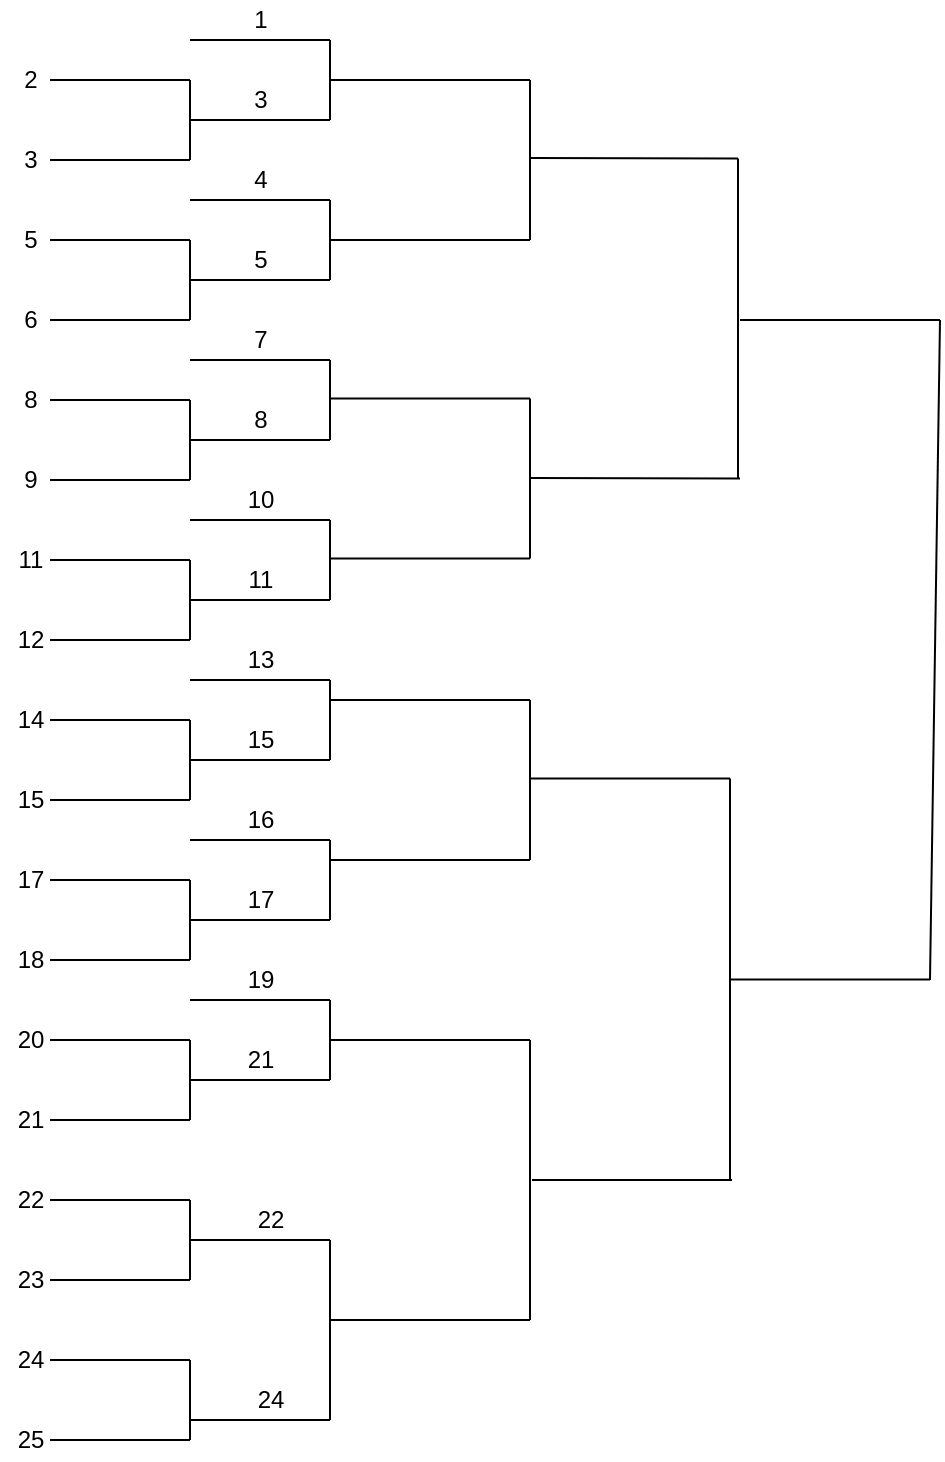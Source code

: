 <mxfile version="15.7.3" type="github">
  <diagram id="qMXiJ83cQPIuKYzHJRkM" name="Page-1">
    <mxGraphModel dx="1038" dy="571" grid="1" gridSize="10" guides="1" tooltips="1" connect="1" arrows="1" fold="1" page="1" pageScale="1" pageWidth="850" pageHeight="1100" math="0" shadow="0">
      <root>
        <mxCell id="0" />
        <mxCell id="1" parent="0" />
        <mxCell id="o3d-aCUjY7niCD8imx-C-1" value="" style="endArrow=none;html=1;rounded=0;" edge="1" parent="1">
          <mxGeometry width="50" height="50" relative="1" as="geometry">
            <mxPoint x="80" y="120" as="sourcePoint" />
            <mxPoint x="150" y="120" as="targetPoint" />
          </mxGeometry>
        </mxCell>
        <mxCell id="o3d-aCUjY7niCD8imx-C-3" value="" style="endArrow=none;html=1;rounded=0;" edge="1" parent="1">
          <mxGeometry width="50" height="50" relative="1" as="geometry">
            <mxPoint x="80" y="160" as="sourcePoint" />
            <mxPoint x="150" y="160" as="targetPoint" />
          </mxGeometry>
        </mxCell>
        <mxCell id="o3d-aCUjY7niCD8imx-C-4" value="" style="endArrow=none;html=1;rounded=0;" edge="1" parent="1">
          <mxGeometry width="50" height="50" relative="1" as="geometry">
            <mxPoint x="80" y="200" as="sourcePoint" />
            <mxPoint x="150" y="200" as="targetPoint" />
          </mxGeometry>
        </mxCell>
        <mxCell id="o3d-aCUjY7niCD8imx-C-5" value="" style="endArrow=none;html=1;rounded=0;" edge="1" parent="1">
          <mxGeometry width="50" height="50" relative="1" as="geometry">
            <mxPoint x="80" y="280" as="sourcePoint" />
            <mxPoint x="150" y="280" as="targetPoint" />
          </mxGeometry>
        </mxCell>
        <mxCell id="o3d-aCUjY7niCD8imx-C-6" value="" style="endArrow=none;html=1;rounded=0;" edge="1" parent="1">
          <mxGeometry width="50" height="50" relative="1" as="geometry">
            <mxPoint x="80" y="240" as="sourcePoint" />
            <mxPoint x="150" y="240" as="targetPoint" />
          </mxGeometry>
        </mxCell>
        <mxCell id="o3d-aCUjY7niCD8imx-C-7" value="" style="endArrow=none;html=1;rounded=0;" edge="1" parent="1">
          <mxGeometry width="50" height="50" relative="1" as="geometry">
            <mxPoint x="80" y="320" as="sourcePoint" />
            <mxPoint x="150" y="320" as="targetPoint" />
          </mxGeometry>
        </mxCell>
        <mxCell id="o3d-aCUjY7niCD8imx-C-8" value="" style="endArrow=none;html=1;rounded=0;" edge="1" parent="1">
          <mxGeometry width="50" height="50" relative="1" as="geometry">
            <mxPoint x="80" y="360" as="sourcePoint" />
            <mxPoint x="150" y="360" as="targetPoint" />
          </mxGeometry>
        </mxCell>
        <mxCell id="o3d-aCUjY7niCD8imx-C-10" value="" style="endArrow=none;html=1;rounded=0;" edge="1" parent="1">
          <mxGeometry width="50" height="50" relative="1" as="geometry">
            <mxPoint x="80" y="400" as="sourcePoint" />
            <mxPoint x="150" y="400" as="targetPoint" />
          </mxGeometry>
        </mxCell>
        <mxCell id="o3d-aCUjY7niCD8imx-C-11" value="" style="endArrow=none;html=1;rounded=0;" edge="1" parent="1">
          <mxGeometry width="50" height="50" relative="1" as="geometry">
            <mxPoint x="80" y="440" as="sourcePoint" />
            <mxPoint x="150" y="440" as="targetPoint" />
          </mxGeometry>
        </mxCell>
        <mxCell id="o3d-aCUjY7niCD8imx-C-12" value="" style="endArrow=none;html=1;rounded=0;" edge="1" parent="1">
          <mxGeometry width="50" height="50" relative="1" as="geometry">
            <mxPoint x="80" y="480" as="sourcePoint" />
            <mxPoint x="150" y="480" as="targetPoint" />
          </mxGeometry>
        </mxCell>
        <mxCell id="o3d-aCUjY7niCD8imx-C-13" value="" style="endArrow=none;html=1;rounded=0;" edge="1" parent="1">
          <mxGeometry width="50" height="50" relative="1" as="geometry">
            <mxPoint x="80" y="520" as="sourcePoint" />
            <mxPoint x="150" y="520" as="targetPoint" />
            <Array as="points" />
          </mxGeometry>
        </mxCell>
        <mxCell id="o3d-aCUjY7niCD8imx-C-14" value="" style="endArrow=none;html=1;rounded=0;" edge="1" parent="1">
          <mxGeometry width="50" height="50" relative="1" as="geometry">
            <mxPoint x="80" y="720" as="sourcePoint" />
            <mxPoint x="150" y="720" as="targetPoint" />
          </mxGeometry>
        </mxCell>
        <mxCell id="o3d-aCUjY7niCD8imx-C-15" value="" style="endArrow=none;html=1;rounded=0;" edge="1" parent="1">
          <mxGeometry width="50" height="50" relative="1" as="geometry">
            <mxPoint x="80" y="680" as="sourcePoint" />
            <mxPoint x="150" y="680" as="targetPoint" />
          </mxGeometry>
        </mxCell>
        <mxCell id="o3d-aCUjY7niCD8imx-C-16" value="" style="endArrow=none;html=1;rounded=0;" edge="1" parent="1">
          <mxGeometry width="50" height="50" relative="1" as="geometry">
            <mxPoint x="80" y="640" as="sourcePoint" />
            <mxPoint x="150" y="640" as="targetPoint" />
          </mxGeometry>
        </mxCell>
        <mxCell id="o3d-aCUjY7niCD8imx-C-17" value="" style="endArrow=none;html=1;rounded=0;" edge="1" parent="1">
          <mxGeometry width="50" height="50" relative="1" as="geometry">
            <mxPoint x="80" y="600" as="sourcePoint" />
            <mxPoint x="150" y="600" as="targetPoint" />
          </mxGeometry>
        </mxCell>
        <mxCell id="o3d-aCUjY7niCD8imx-C-18" value="" style="endArrow=none;html=1;rounded=0;" edge="1" parent="1">
          <mxGeometry width="50" height="50" relative="1" as="geometry">
            <mxPoint x="80" y="560" as="sourcePoint" />
            <mxPoint x="150" y="560" as="targetPoint" />
          </mxGeometry>
        </mxCell>
        <mxCell id="o3d-aCUjY7niCD8imx-C-20" value="" style="endArrow=none;html=1;rounded=0;" edge="1" parent="1">
          <mxGeometry width="50" height="50" relative="1" as="geometry">
            <mxPoint x="150" y="160" as="sourcePoint" />
            <mxPoint x="150" y="120" as="targetPoint" />
          </mxGeometry>
        </mxCell>
        <mxCell id="o3d-aCUjY7niCD8imx-C-21" value="" style="endArrow=none;html=1;rounded=0;" edge="1" parent="1">
          <mxGeometry width="50" height="50" relative="1" as="geometry">
            <mxPoint x="150" y="240" as="sourcePoint" />
            <mxPoint x="150" y="200" as="targetPoint" />
            <Array as="points">
              <mxPoint x="150" y="220" />
            </Array>
          </mxGeometry>
        </mxCell>
        <mxCell id="o3d-aCUjY7niCD8imx-C-22" value="" style="endArrow=none;html=1;rounded=0;" edge="1" parent="1">
          <mxGeometry width="50" height="50" relative="1" as="geometry">
            <mxPoint x="150" y="320" as="sourcePoint" />
            <mxPoint x="150" y="280" as="targetPoint" />
          </mxGeometry>
        </mxCell>
        <mxCell id="o3d-aCUjY7niCD8imx-C-23" value="" style="endArrow=none;html=1;rounded=0;" edge="1" parent="1">
          <mxGeometry width="50" height="50" relative="1" as="geometry">
            <mxPoint x="150" y="640" as="sourcePoint" />
            <mxPoint x="150" y="600" as="targetPoint" />
          </mxGeometry>
        </mxCell>
        <mxCell id="o3d-aCUjY7niCD8imx-C-24" value="" style="endArrow=none;html=1;rounded=0;" edge="1" parent="1">
          <mxGeometry width="50" height="50" relative="1" as="geometry">
            <mxPoint x="150" y="720" as="sourcePoint" />
            <mxPoint x="150" y="680" as="targetPoint" />
          </mxGeometry>
        </mxCell>
        <mxCell id="o3d-aCUjY7niCD8imx-C-25" value="" style="endArrow=none;html=1;rounded=0;" edge="1" parent="1">
          <mxGeometry width="50" height="50" relative="1" as="geometry">
            <mxPoint x="150" y="800" as="sourcePoint" />
            <mxPoint x="150" y="760" as="targetPoint" />
          </mxGeometry>
        </mxCell>
        <mxCell id="o3d-aCUjY7niCD8imx-C-26" value="" style="endArrow=none;html=1;rounded=0;" edge="1" parent="1">
          <mxGeometry width="50" height="50" relative="1" as="geometry">
            <mxPoint x="150" y="480" as="sourcePoint" />
            <mxPoint x="150" y="440" as="targetPoint" />
          </mxGeometry>
        </mxCell>
        <mxCell id="o3d-aCUjY7niCD8imx-C-27" value="" style="endArrow=none;html=1;rounded=0;" edge="1" parent="1">
          <mxGeometry width="50" height="50" relative="1" as="geometry">
            <mxPoint x="150" y="560" as="sourcePoint" />
            <mxPoint x="150" y="520" as="targetPoint" />
          </mxGeometry>
        </mxCell>
        <mxCell id="o3d-aCUjY7niCD8imx-C-28" value="" style="endArrow=none;html=1;rounded=0;" edge="1" parent="1">
          <mxGeometry width="50" height="50" relative="1" as="geometry">
            <mxPoint x="150" y="400" as="sourcePoint" />
            <mxPoint x="150" y="360" as="targetPoint" />
          </mxGeometry>
        </mxCell>
        <mxCell id="o3d-aCUjY7niCD8imx-C-29" value="" style="endArrow=none;html=1;rounded=0;" edge="1" parent="1">
          <mxGeometry width="50" height="50" relative="1" as="geometry">
            <mxPoint x="80" y="800" as="sourcePoint" />
            <mxPoint x="150" y="800" as="targetPoint" />
          </mxGeometry>
        </mxCell>
        <mxCell id="o3d-aCUjY7niCD8imx-C-30" value="" style="endArrow=none;html=1;rounded=0;" edge="1" parent="1">
          <mxGeometry width="50" height="50" relative="1" as="geometry">
            <mxPoint x="80" y="760" as="sourcePoint" />
            <mxPoint x="150" y="760" as="targetPoint" />
          </mxGeometry>
        </mxCell>
        <mxCell id="o3d-aCUjY7niCD8imx-C-32" value="" style="endArrow=none;html=1;rounded=0;" edge="1" parent="1">
          <mxGeometry width="50" height="50" relative="1" as="geometry">
            <mxPoint x="150" y="100" as="sourcePoint" />
            <mxPoint x="220.0" y="100" as="targetPoint" />
          </mxGeometry>
        </mxCell>
        <mxCell id="o3d-aCUjY7niCD8imx-C-33" value="" style="endArrow=none;html=1;rounded=0;" edge="1" parent="1">
          <mxGeometry width="50" height="50" relative="1" as="geometry">
            <mxPoint x="150" y="140" as="sourcePoint" />
            <mxPoint x="220.0" y="140" as="targetPoint" />
          </mxGeometry>
        </mxCell>
        <mxCell id="o3d-aCUjY7niCD8imx-C-34" value="" style="endArrow=none;html=1;rounded=0;" edge="1" parent="1">
          <mxGeometry width="50" height="50" relative="1" as="geometry">
            <mxPoint x="220.0" y="140" as="sourcePoint" />
            <mxPoint x="220.0" y="100" as="targetPoint" />
          </mxGeometry>
        </mxCell>
        <mxCell id="o3d-aCUjY7niCD8imx-C-35" value="" style="endArrow=none;html=1;rounded=0;" edge="1" parent="1">
          <mxGeometry width="50" height="50" relative="1" as="geometry">
            <mxPoint x="150" y="180" as="sourcePoint" />
            <mxPoint x="220.0" y="180" as="targetPoint" />
          </mxGeometry>
        </mxCell>
        <mxCell id="o3d-aCUjY7niCD8imx-C-36" value="" style="endArrow=none;html=1;rounded=0;" edge="1" parent="1">
          <mxGeometry width="50" height="50" relative="1" as="geometry">
            <mxPoint x="150" y="220" as="sourcePoint" />
            <mxPoint x="220.0" y="220" as="targetPoint" />
          </mxGeometry>
        </mxCell>
        <mxCell id="o3d-aCUjY7niCD8imx-C-37" value="" style="endArrow=none;html=1;rounded=0;" edge="1" parent="1">
          <mxGeometry width="50" height="50" relative="1" as="geometry">
            <mxPoint x="220.0" y="220" as="sourcePoint" />
            <mxPoint x="220.0" y="180" as="targetPoint" />
          </mxGeometry>
        </mxCell>
        <mxCell id="o3d-aCUjY7niCD8imx-C-38" value="" style="endArrow=none;html=1;rounded=0;" edge="1" parent="1">
          <mxGeometry width="50" height="50" relative="1" as="geometry">
            <mxPoint x="150" y="260" as="sourcePoint" />
            <mxPoint x="220.0" y="260" as="targetPoint" />
          </mxGeometry>
        </mxCell>
        <mxCell id="o3d-aCUjY7niCD8imx-C-39" value="" style="endArrow=none;html=1;rounded=0;" edge="1" parent="1">
          <mxGeometry width="50" height="50" relative="1" as="geometry">
            <mxPoint x="150" y="300" as="sourcePoint" />
            <mxPoint x="220.0" y="300" as="targetPoint" />
          </mxGeometry>
        </mxCell>
        <mxCell id="o3d-aCUjY7niCD8imx-C-40" value="" style="endArrow=none;html=1;rounded=0;" edge="1" parent="1">
          <mxGeometry width="50" height="50" relative="1" as="geometry">
            <mxPoint x="220.0" y="300" as="sourcePoint" />
            <mxPoint x="220.0" y="260" as="targetPoint" />
          </mxGeometry>
        </mxCell>
        <mxCell id="o3d-aCUjY7niCD8imx-C-41" value="" style="endArrow=none;html=1;rounded=0;" edge="1" parent="1">
          <mxGeometry width="50" height="50" relative="1" as="geometry">
            <mxPoint x="150" y="340" as="sourcePoint" />
            <mxPoint x="220.0" y="340" as="targetPoint" />
          </mxGeometry>
        </mxCell>
        <mxCell id="o3d-aCUjY7niCD8imx-C-42" value="" style="endArrow=none;html=1;rounded=0;" edge="1" parent="1">
          <mxGeometry width="50" height="50" relative="1" as="geometry">
            <mxPoint x="150" y="380" as="sourcePoint" />
            <mxPoint x="220.0" y="380" as="targetPoint" />
          </mxGeometry>
        </mxCell>
        <mxCell id="o3d-aCUjY7niCD8imx-C-43" value="" style="endArrow=none;html=1;rounded=0;" edge="1" parent="1">
          <mxGeometry width="50" height="50" relative="1" as="geometry">
            <mxPoint x="220.0" y="380" as="sourcePoint" />
            <mxPoint x="220.0" y="340" as="targetPoint" />
          </mxGeometry>
        </mxCell>
        <mxCell id="o3d-aCUjY7niCD8imx-C-50" value="" style="endArrow=none;html=1;rounded=0;" edge="1" parent="1">
          <mxGeometry width="50" height="50" relative="1" as="geometry">
            <mxPoint x="150" y="420" as="sourcePoint" />
            <mxPoint x="220.0" y="420" as="targetPoint" />
          </mxGeometry>
        </mxCell>
        <mxCell id="o3d-aCUjY7niCD8imx-C-51" value="" style="endArrow=none;html=1;rounded=0;" edge="1" parent="1">
          <mxGeometry width="50" height="50" relative="1" as="geometry">
            <mxPoint x="150" y="460" as="sourcePoint" />
            <mxPoint x="220.0" y="460" as="targetPoint" />
          </mxGeometry>
        </mxCell>
        <mxCell id="o3d-aCUjY7niCD8imx-C-52" value="" style="endArrow=none;html=1;rounded=0;" edge="1" parent="1">
          <mxGeometry width="50" height="50" relative="1" as="geometry">
            <mxPoint x="220.0" y="460" as="sourcePoint" />
            <mxPoint x="220.0" y="420" as="targetPoint" />
          </mxGeometry>
        </mxCell>
        <mxCell id="o3d-aCUjY7niCD8imx-C-53" value="" style="endArrow=none;html=1;rounded=0;" edge="1" parent="1">
          <mxGeometry width="50" height="50" relative="1" as="geometry">
            <mxPoint x="150" y="500" as="sourcePoint" />
            <mxPoint x="220.0" y="500" as="targetPoint" />
          </mxGeometry>
        </mxCell>
        <mxCell id="o3d-aCUjY7niCD8imx-C-54" value="" style="endArrow=none;html=1;rounded=0;" edge="1" parent="1">
          <mxGeometry width="50" height="50" relative="1" as="geometry">
            <mxPoint x="150" y="540" as="sourcePoint" />
            <mxPoint x="220.0" y="540" as="targetPoint" />
          </mxGeometry>
        </mxCell>
        <mxCell id="o3d-aCUjY7niCD8imx-C-55" value="" style="endArrow=none;html=1;rounded=0;" edge="1" parent="1">
          <mxGeometry width="50" height="50" relative="1" as="geometry">
            <mxPoint x="220.0" y="540" as="sourcePoint" />
            <mxPoint x="220.0" y="500" as="targetPoint" />
          </mxGeometry>
        </mxCell>
        <mxCell id="o3d-aCUjY7niCD8imx-C-56" value="" style="endArrow=none;html=1;rounded=0;" edge="1" parent="1">
          <mxGeometry width="50" height="50" relative="1" as="geometry">
            <mxPoint x="150" y="580" as="sourcePoint" />
            <mxPoint x="220.0" y="580" as="targetPoint" />
          </mxGeometry>
        </mxCell>
        <mxCell id="o3d-aCUjY7niCD8imx-C-57" value="" style="endArrow=none;html=1;rounded=0;" edge="1" parent="1">
          <mxGeometry width="50" height="50" relative="1" as="geometry">
            <mxPoint x="150" y="620" as="sourcePoint" />
            <mxPoint x="220.0" y="620" as="targetPoint" />
          </mxGeometry>
        </mxCell>
        <mxCell id="o3d-aCUjY7niCD8imx-C-58" value="" style="endArrow=none;html=1;rounded=0;" edge="1" parent="1">
          <mxGeometry width="50" height="50" relative="1" as="geometry">
            <mxPoint x="220.0" y="620" as="sourcePoint" />
            <mxPoint x="220.0" y="580" as="targetPoint" />
          </mxGeometry>
        </mxCell>
        <mxCell id="o3d-aCUjY7niCD8imx-C-59" value="2" style="text;html=1;align=center;verticalAlign=middle;resizable=0;points=[];autosize=1;strokeColor=none;fillColor=none;" vertex="1" parent="1">
          <mxGeometry x="60" y="110" width="20" height="20" as="geometry" />
        </mxCell>
        <mxCell id="o3d-aCUjY7niCD8imx-C-60" value="3" style="text;html=1;align=center;verticalAlign=middle;resizable=0;points=[];autosize=1;strokeColor=none;fillColor=none;" vertex="1" parent="1">
          <mxGeometry x="60" y="150" width="20" height="20" as="geometry" />
        </mxCell>
        <mxCell id="o3d-aCUjY7niCD8imx-C-61" value="5" style="text;html=1;align=center;verticalAlign=middle;resizable=0;points=[];autosize=1;strokeColor=none;fillColor=none;" vertex="1" parent="1">
          <mxGeometry x="60" y="190" width="20" height="20" as="geometry" />
        </mxCell>
        <mxCell id="o3d-aCUjY7niCD8imx-C-62" value="6" style="text;html=1;align=center;verticalAlign=middle;resizable=0;points=[];autosize=1;strokeColor=none;fillColor=none;" vertex="1" parent="1">
          <mxGeometry x="60" y="230" width="20" height="20" as="geometry" />
        </mxCell>
        <mxCell id="o3d-aCUjY7niCD8imx-C-63" value="8" style="text;html=1;align=center;verticalAlign=middle;resizable=0;points=[];autosize=1;strokeColor=none;fillColor=none;" vertex="1" parent="1">
          <mxGeometry x="60" y="270" width="20" height="20" as="geometry" />
        </mxCell>
        <mxCell id="o3d-aCUjY7niCD8imx-C-64" value="9" style="text;html=1;align=center;verticalAlign=middle;resizable=0;points=[];autosize=1;strokeColor=none;fillColor=none;" vertex="1" parent="1">
          <mxGeometry x="60" y="310" width="20" height="20" as="geometry" />
        </mxCell>
        <mxCell id="o3d-aCUjY7niCD8imx-C-65" value="11" style="text;html=1;align=center;verticalAlign=middle;resizable=0;points=[];autosize=1;strokeColor=none;fillColor=none;" vertex="1" parent="1">
          <mxGeometry x="55" y="350" width="30" height="20" as="geometry" />
        </mxCell>
        <mxCell id="o3d-aCUjY7niCD8imx-C-68" value="12" style="text;html=1;align=center;verticalAlign=middle;resizable=0;points=[];autosize=1;strokeColor=none;fillColor=none;" vertex="1" parent="1">
          <mxGeometry x="55" y="390" width="30" height="20" as="geometry" />
        </mxCell>
        <mxCell id="o3d-aCUjY7niCD8imx-C-69" value="14" style="text;html=1;align=center;verticalAlign=middle;resizable=0;points=[];autosize=1;strokeColor=none;fillColor=none;" vertex="1" parent="1">
          <mxGeometry x="55" y="430" width="30" height="20" as="geometry" />
        </mxCell>
        <mxCell id="o3d-aCUjY7niCD8imx-C-70" value="15" style="text;html=1;align=center;verticalAlign=middle;resizable=0;points=[];autosize=1;strokeColor=none;fillColor=none;" vertex="1" parent="1">
          <mxGeometry x="55" y="470" width="30" height="20" as="geometry" />
        </mxCell>
        <mxCell id="o3d-aCUjY7niCD8imx-C-71" value="17" style="text;html=1;align=center;verticalAlign=middle;resizable=0;points=[];autosize=1;strokeColor=none;fillColor=none;" vertex="1" parent="1">
          <mxGeometry x="55" y="510" width="30" height="20" as="geometry" />
        </mxCell>
        <mxCell id="o3d-aCUjY7niCD8imx-C-72" value="18" style="text;html=1;align=center;verticalAlign=middle;resizable=0;points=[];autosize=1;strokeColor=none;fillColor=none;" vertex="1" parent="1">
          <mxGeometry x="55" y="550" width="30" height="20" as="geometry" />
        </mxCell>
        <mxCell id="o3d-aCUjY7niCD8imx-C-73" value="20" style="text;html=1;align=center;verticalAlign=middle;resizable=0;points=[];autosize=1;strokeColor=none;fillColor=none;" vertex="1" parent="1">
          <mxGeometry x="55" y="590" width="30" height="20" as="geometry" />
        </mxCell>
        <mxCell id="o3d-aCUjY7niCD8imx-C-74" value="21" style="text;html=1;align=center;verticalAlign=middle;resizable=0;points=[];autosize=1;strokeColor=none;fillColor=none;" vertex="1" parent="1">
          <mxGeometry x="55" y="630" width="30" height="20" as="geometry" />
        </mxCell>
        <mxCell id="o3d-aCUjY7niCD8imx-C-75" value="22" style="text;html=1;align=center;verticalAlign=middle;resizable=0;points=[];autosize=1;strokeColor=none;fillColor=none;" vertex="1" parent="1">
          <mxGeometry x="55" y="670" width="30" height="20" as="geometry" />
        </mxCell>
        <mxCell id="o3d-aCUjY7niCD8imx-C-76" value="23" style="text;html=1;align=center;verticalAlign=middle;resizable=0;points=[];autosize=1;strokeColor=none;fillColor=none;" vertex="1" parent="1">
          <mxGeometry x="55" y="710" width="30" height="20" as="geometry" />
        </mxCell>
        <mxCell id="o3d-aCUjY7niCD8imx-C-77" value="24" style="text;html=1;align=center;verticalAlign=middle;resizable=0;points=[];autosize=1;strokeColor=none;fillColor=none;" vertex="1" parent="1">
          <mxGeometry x="55" y="750" width="30" height="20" as="geometry" />
        </mxCell>
        <mxCell id="o3d-aCUjY7niCD8imx-C-78" value="25" style="text;html=1;align=center;verticalAlign=middle;resizable=0;points=[];autosize=1;strokeColor=none;fillColor=none;" vertex="1" parent="1">
          <mxGeometry x="55" y="790" width="30" height="20" as="geometry" />
        </mxCell>
        <mxCell id="o3d-aCUjY7niCD8imx-C-79" value="1" style="text;html=1;align=center;verticalAlign=middle;resizable=0;points=[];autosize=1;strokeColor=none;fillColor=none;" vertex="1" parent="1">
          <mxGeometry x="175" y="80" width="20" height="20" as="geometry" />
        </mxCell>
        <mxCell id="o3d-aCUjY7niCD8imx-C-80" value="4" style="text;html=1;align=center;verticalAlign=middle;resizable=0;points=[];autosize=1;strokeColor=none;fillColor=none;" vertex="1" parent="1">
          <mxGeometry x="175" y="160" width="20" height="20" as="geometry" />
        </mxCell>
        <mxCell id="o3d-aCUjY7niCD8imx-C-81" value="7" style="text;html=1;align=center;verticalAlign=middle;resizable=0;points=[];autosize=1;strokeColor=none;fillColor=none;" vertex="1" parent="1">
          <mxGeometry x="175" y="240" width="20" height="20" as="geometry" />
        </mxCell>
        <mxCell id="o3d-aCUjY7niCD8imx-C-82" value="10" style="text;html=1;align=center;verticalAlign=middle;resizable=0;points=[];autosize=1;strokeColor=none;fillColor=none;" vertex="1" parent="1">
          <mxGeometry x="170" y="320" width="30" height="20" as="geometry" />
        </mxCell>
        <mxCell id="o3d-aCUjY7niCD8imx-C-83" value="13" style="text;html=1;align=center;verticalAlign=middle;resizable=0;points=[];autosize=1;strokeColor=none;fillColor=none;" vertex="1" parent="1">
          <mxGeometry x="170" y="400" width="30" height="20" as="geometry" />
        </mxCell>
        <mxCell id="o3d-aCUjY7niCD8imx-C-84" value="16" style="text;html=1;align=center;verticalAlign=middle;resizable=0;points=[];autosize=1;strokeColor=none;fillColor=none;" vertex="1" parent="1">
          <mxGeometry x="170" y="480" width="30" height="20" as="geometry" />
        </mxCell>
        <mxCell id="o3d-aCUjY7niCD8imx-C-85" value="19" style="text;html=1;align=center;verticalAlign=middle;resizable=0;points=[];autosize=1;strokeColor=none;fillColor=none;" vertex="1" parent="1">
          <mxGeometry x="170" y="560" width="30" height="20" as="geometry" />
        </mxCell>
        <mxCell id="o3d-aCUjY7niCD8imx-C-87" value="" style="endArrow=none;html=1;rounded=0;" edge="1" parent="1">
          <mxGeometry width="50" height="50" relative="1" as="geometry">
            <mxPoint x="150" y="700" as="sourcePoint" />
            <mxPoint x="220" y="700" as="targetPoint" />
          </mxGeometry>
        </mxCell>
        <mxCell id="o3d-aCUjY7niCD8imx-C-88" value="" style="endArrow=none;html=1;rounded=0;" edge="1" parent="1">
          <mxGeometry width="50" height="50" relative="1" as="geometry">
            <mxPoint x="220" y="790" as="sourcePoint" />
            <mxPoint x="220" y="700" as="targetPoint" />
          </mxGeometry>
        </mxCell>
        <mxCell id="o3d-aCUjY7niCD8imx-C-89" value="" style="endArrow=none;html=1;rounded=0;" edge="1" parent="1">
          <mxGeometry width="50" height="50" relative="1" as="geometry">
            <mxPoint x="150" y="790.0" as="sourcePoint" />
            <mxPoint x="220" y="790.0" as="targetPoint" />
          </mxGeometry>
        </mxCell>
        <mxCell id="o3d-aCUjY7niCD8imx-C-90" value="22" style="text;html=1;align=center;verticalAlign=middle;resizable=0;points=[];autosize=1;strokeColor=none;fillColor=none;" vertex="1" parent="1">
          <mxGeometry x="175" y="680" width="30" height="20" as="geometry" />
        </mxCell>
        <mxCell id="o3d-aCUjY7niCD8imx-C-91" value="24" style="text;html=1;align=center;verticalAlign=middle;resizable=0;points=[];autosize=1;strokeColor=none;fillColor=none;" vertex="1" parent="1">
          <mxGeometry x="175" y="770" width="30" height="20" as="geometry" />
        </mxCell>
        <mxCell id="o3d-aCUjY7niCD8imx-C-92" value="3" style="text;html=1;align=center;verticalAlign=middle;resizable=0;points=[];autosize=1;strokeColor=none;fillColor=none;" vertex="1" parent="1">
          <mxGeometry x="175" y="120" width="20" height="20" as="geometry" />
        </mxCell>
        <mxCell id="o3d-aCUjY7niCD8imx-C-93" value="5" style="text;html=1;align=center;verticalAlign=middle;resizable=0;points=[];autosize=1;strokeColor=none;fillColor=none;" vertex="1" parent="1">
          <mxGeometry x="175" y="200" width="20" height="20" as="geometry" />
        </mxCell>
        <mxCell id="o3d-aCUjY7niCD8imx-C-94" value="8" style="text;html=1;align=center;verticalAlign=middle;resizable=0;points=[];autosize=1;strokeColor=none;fillColor=none;" vertex="1" parent="1">
          <mxGeometry x="175" y="280" width="20" height="20" as="geometry" />
        </mxCell>
        <mxCell id="o3d-aCUjY7niCD8imx-C-95" value="11" style="text;html=1;align=center;verticalAlign=middle;resizable=0;points=[];autosize=1;strokeColor=none;fillColor=none;" vertex="1" parent="1">
          <mxGeometry x="170" y="360" width="30" height="20" as="geometry" />
        </mxCell>
        <mxCell id="o3d-aCUjY7niCD8imx-C-96" value="15" style="text;html=1;align=center;verticalAlign=middle;resizable=0;points=[];autosize=1;strokeColor=none;fillColor=none;" vertex="1" parent="1">
          <mxGeometry x="170" y="440" width="30" height="20" as="geometry" />
        </mxCell>
        <mxCell id="o3d-aCUjY7niCD8imx-C-97" value="17" style="text;html=1;align=center;verticalAlign=middle;resizable=0;points=[];autosize=1;strokeColor=none;fillColor=none;" vertex="1" parent="1">
          <mxGeometry x="170" y="520" width="30" height="20" as="geometry" />
        </mxCell>
        <mxCell id="o3d-aCUjY7niCD8imx-C-98" value="21" style="text;html=1;align=center;verticalAlign=middle;resizable=0;points=[];autosize=1;strokeColor=none;fillColor=none;" vertex="1" parent="1">
          <mxGeometry x="170" y="600" width="30" height="20" as="geometry" />
        </mxCell>
        <mxCell id="o3d-aCUjY7niCD8imx-C-110" value="" style="endArrow=none;html=1;rounded=0;" edge="1" parent="1">
          <mxGeometry width="50" height="50" relative="1" as="geometry">
            <mxPoint x="220" y="120" as="sourcePoint" />
            <mxPoint x="320" y="120" as="targetPoint" />
          </mxGeometry>
        </mxCell>
        <mxCell id="o3d-aCUjY7niCD8imx-C-111" value="" style="endArrow=none;html=1;rounded=0;" edge="1" parent="1">
          <mxGeometry width="50" height="50" relative="1" as="geometry">
            <mxPoint x="220" y="200" as="sourcePoint" />
            <mxPoint x="320" y="200" as="targetPoint" />
          </mxGeometry>
        </mxCell>
        <mxCell id="o3d-aCUjY7niCD8imx-C-112" value="" style="endArrow=none;html=1;rounded=0;" edge="1" parent="1">
          <mxGeometry width="50" height="50" relative="1" as="geometry">
            <mxPoint x="320" y="200" as="sourcePoint" />
            <mxPoint x="320" y="120" as="targetPoint" />
          </mxGeometry>
        </mxCell>
        <mxCell id="o3d-aCUjY7niCD8imx-C-115" value="" style="endArrow=none;html=1;rounded=0;" edge="1" parent="1">
          <mxGeometry width="50" height="50" relative="1" as="geometry">
            <mxPoint x="220" y="279.29" as="sourcePoint" />
            <mxPoint x="320" y="279.29" as="targetPoint" />
          </mxGeometry>
        </mxCell>
        <mxCell id="o3d-aCUjY7niCD8imx-C-116" value="" style="endArrow=none;html=1;rounded=0;" edge="1" parent="1">
          <mxGeometry width="50" height="50" relative="1" as="geometry">
            <mxPoint x="220" y="359.29" as="sourcePoint" />
            <mxPoint x="320" y="359.29" as="targetPoint" />
          </mxGeometry>
        </mxCell>
        <mxCell id="o3d-aCUjY7niCD8imx-C-117" value="" style="endArrow=none;html=1;rounded=0;" edge="1" parent="1">
          <mxGeometry width="50" height="50" relative="1" as="geometry">
            <mxPoint x="320" y="359.29" as="sourcePoint" />
            <mxPoint x="320" y="279.29" as="targetPoint" />
          </mxGeometry>
        </mxCell>
        <mxCell id="o3d-aCUjY7niCD8imx-C-118" value="" style="endArrow=none;html=1;rounded=0;" edge="1" parent="1">
          <mxGeometry width="50" height="50" relative="1" as="geometry">
            <mxPoint x="220" y="430" as="sourcePoint" />
            <mxPoint x="320" y="430" as="targetPoint" />
          </mxGeometry>
        </mxCell>
        <mxCell id="o3d-aCUjY7niCD8imx-C-119" value="" style="endArrow=none;html=1;rounded=0;" edge="1" parent="1">
          <mxGeometry width="50" height="50" relative="1" as="geometry">
            <mxPoint x="220" y="510" as="sourcePoint" />
            <mxPoint x="320" y="510" as="targetPoint" />
          </mxGeometry>
        </mxCell>
        <mxCell id="o3d-aCUjY7niCD8imx-C-120" value="" style="endArrow=none;html=1;rounded=0;" edge="1" parent="1">
          <mxGeometry width="50" height="50" relative="1" as="geometry">
            <mxPoint x="320" y="510" as="sourcePoint" />
            <mxPoint x="320" y="430" as="targetPoint" />
          </mxGeometry>
        </mxCell>
        <mxCell id="o3d-aCUjY7niCD8imx-C-121" value="" style="endArrow=none;html=1;rounded=0;" edge="1" parent="1">
          <mxGeometry width="50" height="50" relative="1" as="geometry">
            <mxPoint x="220" y="600" as="sourcePoint" />
            <mxPoint x="320" y="600" as="targetPoint" />
          </mxGeometry>
        </mxCell>
        <mxCell id="o3d-aCUjY7niCD8imx-C-122" value="" style="endArrow=none;html=1;rounded=0;" edge="1" parent="1">
          <mxGeometry width="50" height="50" relative="1" as="geometry">
            <mxPoint x="220" y="740" as="sourcePoint" />
            <mxPoint x="320" y="740" as="targetPoint" />
          </mxGeometry>
        </mxCell>
        <mxCell id="o3d-aCUjY7niCD8imx-C-123" value="" style="endArrow=none;html=1;rounded=0;" edge="1" parent="1">
          <mxGeometry width="50" height="50" relative="1" as="geometry">
            <mxPoint x="320" y="740" as="sourcePoint" />
            <mxPoint x="320" y="600" as="targetPoint" />
          </mxGeometry>
        </mxCell>
        <mxCell id="o3d-aCUjY7niCD8imx-C-124" value="" style="endArrow=none;html=1;rounded=0;" edge="1" parent="1">
          <mxGeometry width="50" height="50" relative="1" as="geometry">
            <mxPoint x="320" y="159" as="sourcePoint" />
            <mxPoint x="424" y="159.31" as="targetPoint" />
          </mxGeometry>
        </mxCell>
        <mxCell id="o3d-aCUjY7niCD8imx-C-125" value="" style="endArrow=none;html=1;rounded=0;" edge="1" parent="1">
          <mxGeometry width="50" height="50" relative="1" as="geometry">
            <mxPoint x="320" y="319" as="sourcePoint" />
            <mxPoint x="425" y="319.31" as="targetPoint" />
          </mxGeometry>
        </mxCell>
        <mxCell id="o3d-aCUjY7niCD8imx-C-126" value="" style="endArrow=none;html=1;rounded=0;" edge="1" parent="1">
          <mxGeometry width="50" height="50" relative="1" as="geometry">
            <mxPoint x="424" y="319.31" as="sourcePoint" />
            <mxPoint x="424" y="159.31" as="targetPoint" />
          </mxGeometry>
        </mxCell>
        <mxCell id="o3d-aCUjY7niCD8imx-C-127" value="" style="endArrow=none;html=1;rounded=0;" edge="1" parent="1">
          <mxGeometry width="50" height="50" relative="1" as="geometry">
            <mxPoint x="320" y="469.31" as="sourcePoint" />
            <mxPoint x="420" y="469.31" as="targetPoint" />
          </mxGeometry>
        </mxCell>
        <mxCell id="o3d-aCUjY7niCD8imx-C-128" value="" style="endArrow=none;html=1;rounded=0;" edge="1" parent="1">
          <mxGeometry width="50" height="50" relative="1" as="geometry">
            <mxPoint x="321" y="670" as="sourcePoint" />
            <mxPoint x="421" y="670" as="targetPoint" />
          </mxGeometry>
        </mxCell>
        <mxCell id="o3d-aCUjY7niCD8imx-C-129" value="" style="endArrow=none;html=1;rounded=0;" edge="1" parent="1">
          <mxGeometry width="50" height="50" relative="1" as="geometry">
            <mxPoint x="420" y="670" as="sourcePoint" />
            <mxPoint x="420" y="469.31" as="targetPoint" />
          </mxGeometry>
        </mxCell>
        <mxCell id="o3d-aCUjY7niCD8imx-C-130" value="" style="endArrow=none;html=1;rounded=0;" edge="1" parent="1">
          <mxGeometry width="50" height="50" relative="1" as="geometry">
            <mxPoint x="425" y="240" as="sourcePoint" />
            <mxPoint x="525" y="240" as="targetPoint" />
          </mxGeometry>
        </mxCell>
        <mxCell id="o3d-aCUjY7niCD8imx-C-131" value="" style="endArrow=none;html=1;rounded=0;" edge="1" parent="1">
          <mxGeometry width="50" height="50" relative="1" as="geometry">
            <mxPoint x="420" y="569.71" as="sourcePoint" />
            <mxPoint x="520" y="569.71" as="targetPoint" />
          </mxGeometry>
        </mxCell>
        <mxCell id="o3d-aCUjY7niCD8imx-C-132" value="" style="endArrow=none;html=1;rounded=0;" edge="1" parent="1">
          <mxGeometry width="50" height="50" relative="1" as="geometry">
            <mxPoint x="520" y="570" as="sourcePoint" />
            <mxPoint x="525" y="240" as="targetPoint" />
          </mxGeometry>
        </mxCell>
      </root>
    </mxGraphModel>
  </diagram>
</mxfile>
